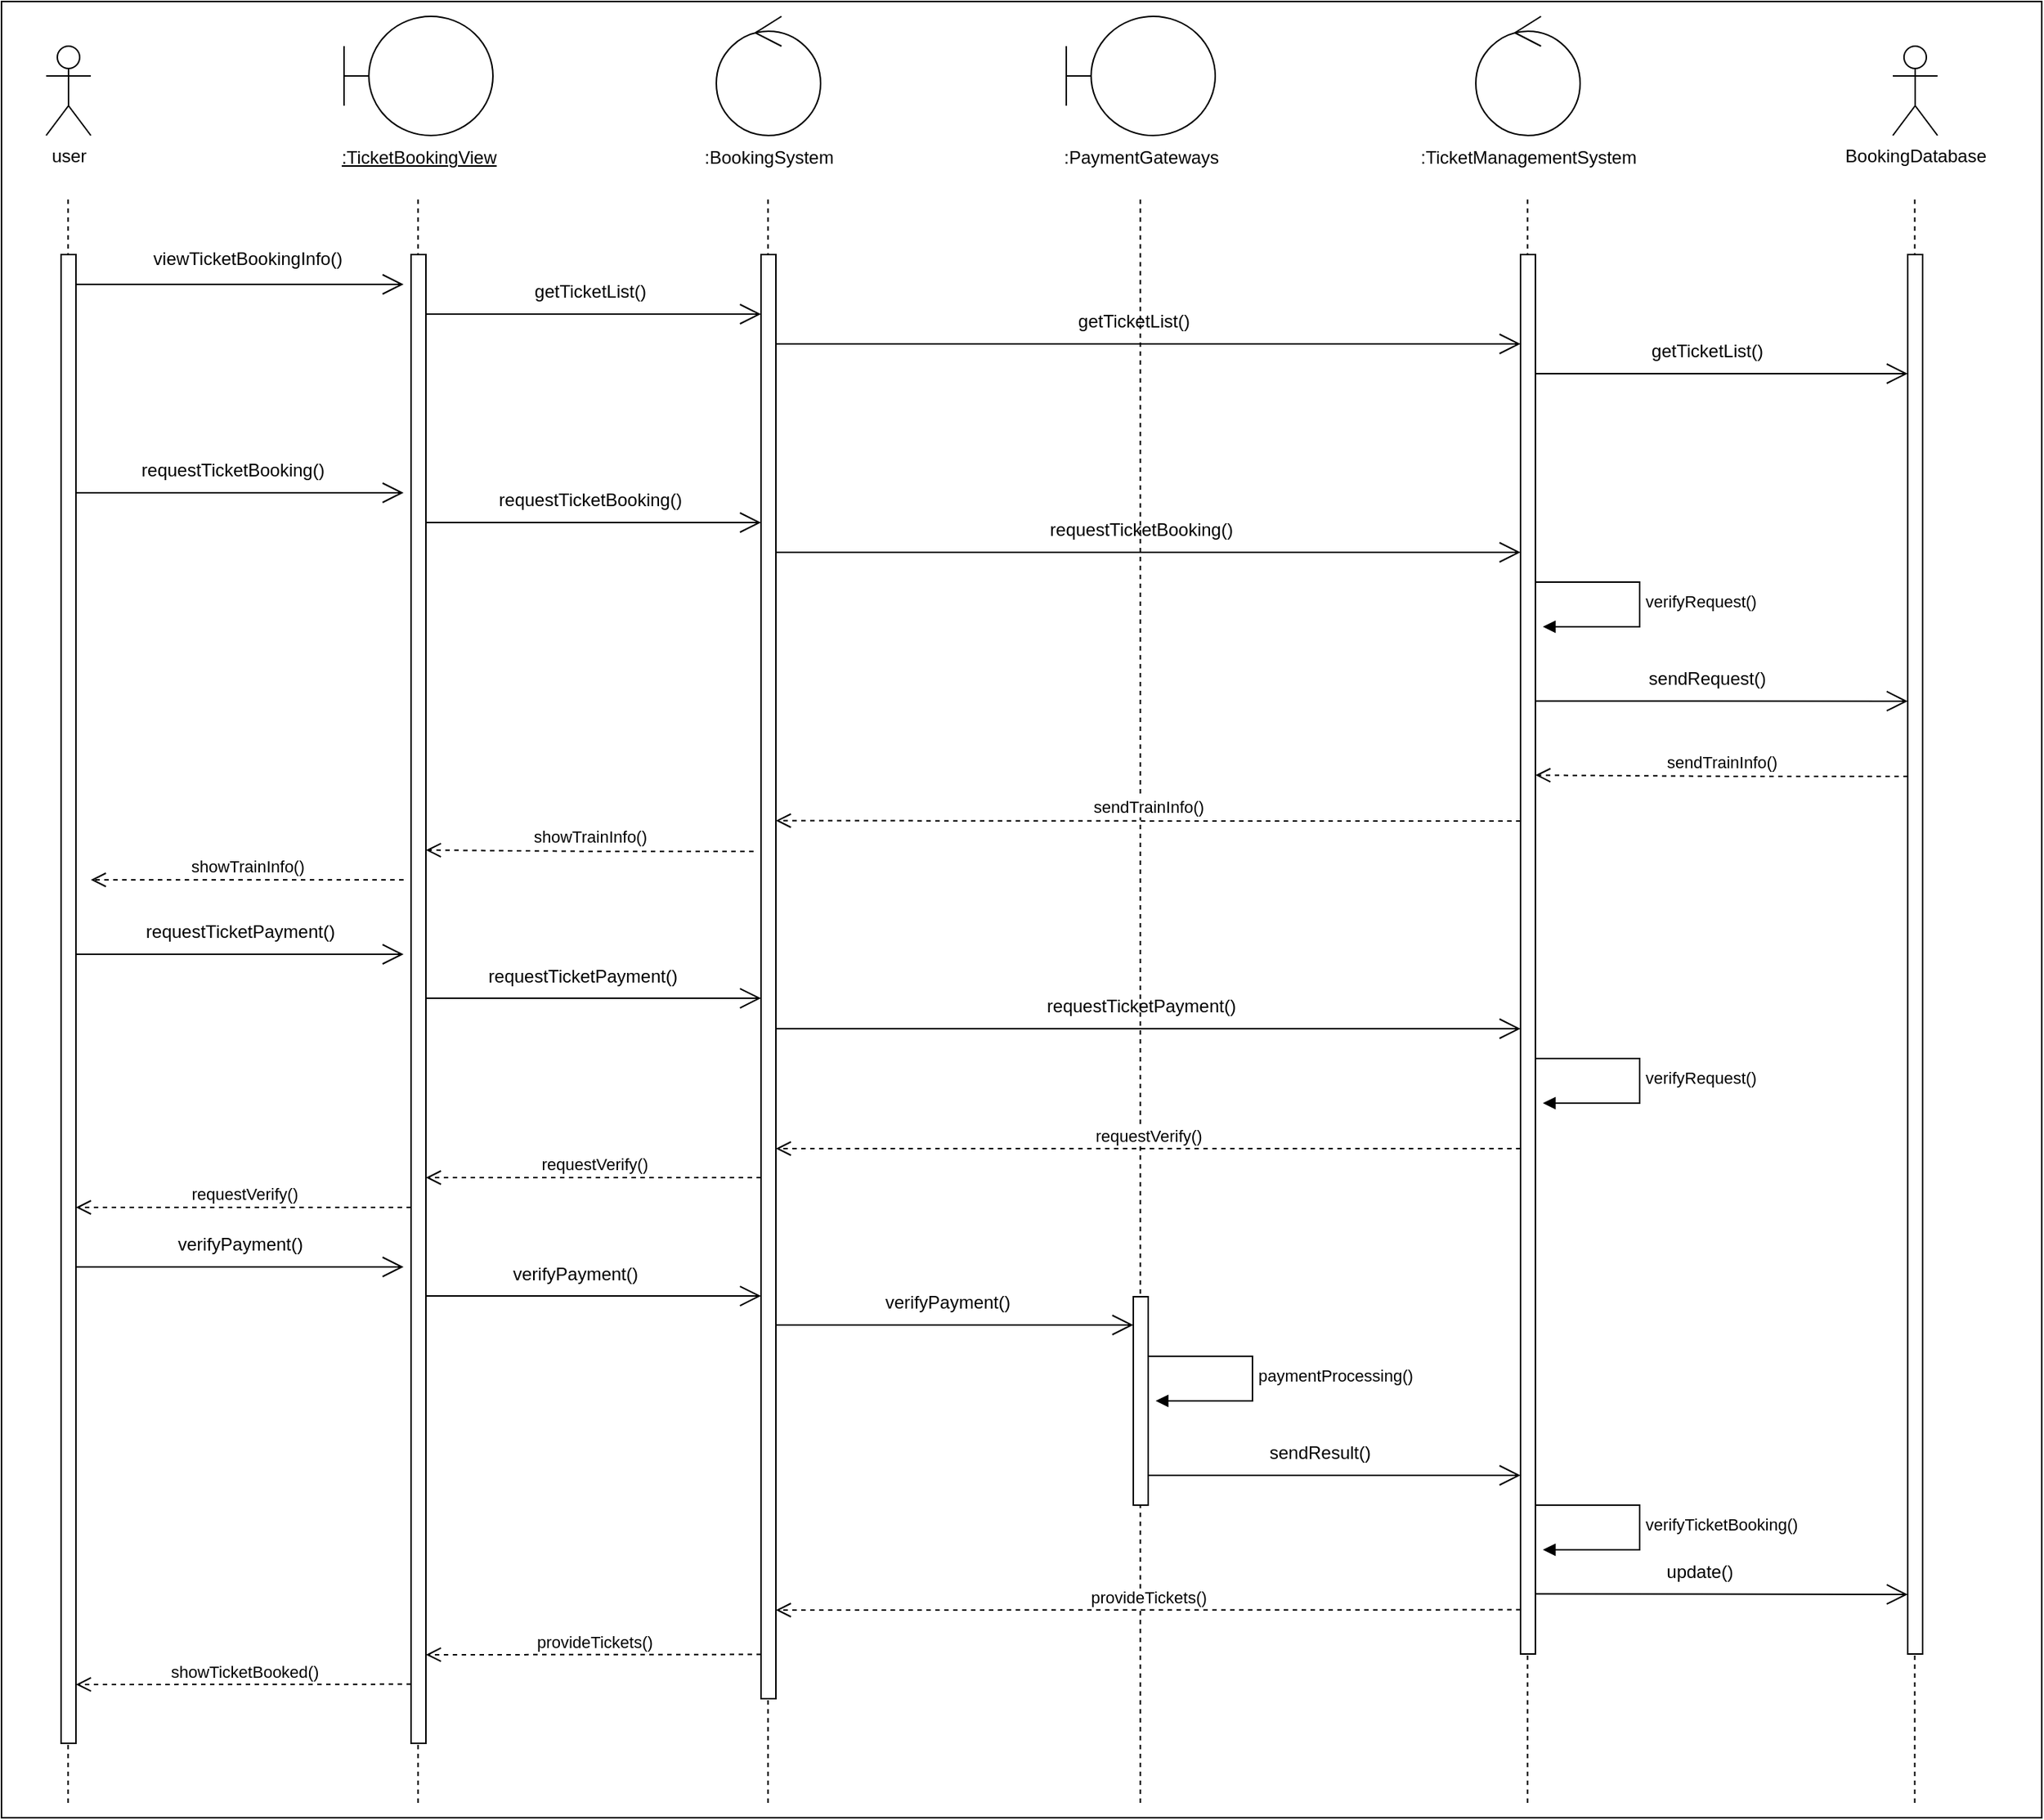 <mxfile version="21.6.8" type="device">
  <diagram name="Page-1" id="KmKncT3sNdJF3za34FLy">
    <mxGraphModel dx="1515" dy="1498" grid="1" gridSize="10" guides="1" tooltips="1" connect="1" arrows="1" fold="1" page="1" pageScale="1" pageWidth="827" pageHeight="1169" math="0" shadow="0">
      <root>
        <mxCell id="0" />
        <mxCell id="1" parent="0" />
        <mxCell id="vkMni4C84IbG8t9K3wJK-81" value="" style="rounded=0;whiteSpace=wrap;html=1;" vertex="1" parent="1">
          <mxGeometry x="10" y="310" width="1370" height="1220" as="geometry" />
        </mxCell>
        <mxCell id="vkMni4C84IbG8t9K3wJK-80" value="" style="endArrow=none;dashed=1;html=1;rounded=0;" edge="1" parent="1">
          <mxGeometry width="50" height="50" relative="1" as="geometry">
            <mxPoint x="1294.72" y="1520" as="sourcePoint" />
            <mxPoint x="1294.72" y="440" as="targetPoint" />
          </mxGeometry>
        </mxCell>
        <mxCell id="vkMni4C84IbG8t9K3wJK-79" value="" style="endArrow=none;dashed=1;html=1;rounded=0;" edge="1" parent="1">
          <mxGeometry width="50" height="50" relative="1" as="geometry">
            <mxPoint x="1034.72" y="1520" as="sourcePoint" />
            <mxPoint x="1034.72" y="440" as="targetPoint" />
          </mxGeometry>
        </mxCell>
        <mxCell id="vkMni4C84IbG8t9K3wJK-78" value="" style="endArrow=none;dashed=1;html=1;rounded=0;" edge="1" parent="1">
          <mxGeometry width="50" height="50" relative="1" as="geometry">
            <mxPoint x="774.72" y="1520" as="sourcePoint" />
            <mxPoint x="774.72" y="440" as="targetPoint" />
          </mxGeometry>
        </mxCell>
        <mxCell id="vkMni4C84IbG8t9K3wJK-77" value="" style="endArrow=none;dashed=1;html=1;rounded=0;" edge="1" parent="1">
          <mxGeometry width="50" height="50" relative="1" as="geometry">
            <mxPoint x="524.72" y="1520" as="sourcePoint" />
            <mxPoint x="524.72" y="440" as="targetPoint" />
          </mxGeometry>
        </mxCell>
        <mxCell id="vkMni4C84IbG8t9K3wJK-76" value="" style="endArrow=none;dashed=1;html=1;rounded=0;" edge="1" parent="1">
          <mxGeometry width="50" height="50" relative="1" as="geometry">
            <mxPoint x="289.72" y="1520" as="sourcePoint" />
            <mxPoint x="289.72" y="440" as="targetPoint" />
          </mxGeometry>
        </mxCell>
        <mxCell id="vkMni4C84IbG8t9K3wJK-75" value="" style="endArrow=none;dashed=1;html=1;rounded=0;" edge="1" parent="1">
          <mxGeometry width="50" height="50" relative="1" as="geometry">
            <mxPoint x="54.72" y="1520" as="sourcePoint" />
            <mxPoint x="54.72" y="440" as="targetPoint" />
          </mxGeometry>
        </mxCell>
        <mxCell id="vkMni4C84IbG8t9K3wJK-4" value="user" style="shape=umlActor;verticalLabelPosition=bottom;verticalAlign=top;html=1;outlineConnect=0;" vertex="1" parent="1">
          <mxGeometry x="40" y="340" width="30" height="60" as="geometry" />
        </mxCell>
        <mxCell id="vkMni4C84IbG8t9K3wJK-5" value="" style="shape=umlBoundary;whiteSpace=wrap;html=1;" vertex="1" parent="1">
          <mxGeometry x="240" y="320" width="100" height="80" as="geometry" />
        </mxCell>
        <mxCell id="vkMni4C84IbG8t9K3wJK-6" value=":TicketBookingView" style="text;html=1;align=center;verticalAlign=middle;resizable=0;points=[];autosize=1;strokeColor=none;fillColor=none;fontStyle=4" vertex="1" parent="1">
          <mxGeometry x="225" y="400" width="130" height="30" as="geometry" />
        </mxCell>
        <mxCell id="vkMni4C84IbG8t9K3wJK-9" value="" style="shape=umlBoundary;whiteSpace=wrap;html=1;" vertex="1" parent="1">
          <mxGeometry x="725" y="320" width="100" height="80" as="geometry" />
        </mxCell>
        <mxCell id="vkMni4C84IbG8t9K3wJK-10" value=":PaymentGateways" style="text;html=1;align=center;verticalAlign=middle;resizable=0;points=[];autosize=1;strokeColor=none;fillColor=none;" vertex="1" parent="1">
          <mxGeometry x="710" y="400" width="130" height="30" as="geometry" />
        </mxCell>
        <mxCell id="vkMni4C84IbG8t9K3wJK-11" value="" style="ellipse;shape=umlControl;whiteSpace=wrap;html=1;" vertex="1" parent="1">
          <mxGeometry x="490" y="320" width="70" height="80" as="geometry" />
        </mxCell>
        <mxCell id="vkMni4C84IbG8t9K3wJK-12" value=":BookingSystem" style="text;html=1;align=center;verticalAlign=middle;resizable=0;points=[];autosize=1;strokeColor=none;fillColor=none;" vertex="1" parent="1">
          <mxGeometry x="470" y="400" width="110" height="30" as="geometry" />
        </mxCell>
        <mxCell id="vkMni4C84IbG8t9K3wJK-13" value="" style="ellipse;shape=umlControl;whiteSpace=wrap;html=1;" vertex="1" parent="1">
          <mxGeometry x="1000" y="320" width="70" height="80" as="geometry" />
        </mxCell>
        <mxCell id="vkMni4C84IbG8t9K3wJK-14" value=":TicketManagementSystem" style="text;html=1;align=center;verticalAlign=middle;resizable=0;points=[];autosize=1;strokeColor=none;fillColor=none;" vertex="1" parent="1">
          <mxGeometry x="950" y="400" width="170" height="30" as="geometry" />
        </mxCell>
        <mxCell id="vkMni4C84IbG8t9K3wJK-15" value="BookingDatabase" style="shape=umlActor;verticalLabelPosition=bottom;verticalAlign=top;html=1;" vertex="1" parent="1">
          <mxGeometry x="1280" y="340" width="30" height="60" as="geometry" />
        </mxCell>
        <mxCell id="vkMni4C84IbG8t9K3wJK-16" value="" style="html=1;points=[];perimeter=orthogonalPerimeter;outlineConnect=0;targetShapes=umlLifeline;portConstraint=eastwest;newEdgeStyle={&quot;edgeStyle&quot;:&quot;elbowEdgeStyle&quot;,&quot;elbow&quot;:&quot;vertical&quot;,&quot;curved&quot;:0,&quot;rounded&quot;:0};" vertex="1" parent="1">
          <mxGeometry x="50" y="480" width="10" height="1000" as="geometry" />
        </mxCell>
        <mxCell id="vkMni4C84IbG8t9K3wJK-17" value="" style="html=1;points=[];perimeter=orthogonalPerimeter;outlineConnect=0;targetShapes=umlLifeline;portConstraint=eastwest;newEdgeStyle={&quot;edgeStyle&quot;:&quot;elbowEdgeStyle&quot;,&quot;elbow&quot;:&quot;vertical&quot;,&quot;curved&quot;:0,&quot;rounded&quot;:0};" vertex="1" parent="1">
          <mxGeometry x="285" y="480" width="10" height="1000" as="geometry" />
        </mxCell>
        <mxCell id="vkMni4C84IbG8t9K3wJK-18" value="" style="html=1;points=[];perimeter=orthogonalPerimeter;outlineConnect=0;targetShapes=umlLifeline;portConstraint=eastwest;newEdgeStyle={&quot;edgeStyle&quot;:&quot;elbowEdgeStyle&quot;,&quot;elbow&quot;:&quot;vertical&quot;,&quot;curved&quot;:0,&quot;rounded&quot;:0};" vertex="1" parent="1">
          <mxGeometry x="520" y="480" width="10" height="970" as="geometry" />
        </mxCell>
        <mxCell id="vkMni4C84IbG8t9K3wJK-19" value="" style="html=1;points=[];perimeter=orthogonalPerimeter;outlineConnect=0;targetShapes=umlLifeline;portConstraint=eastwest;newEdgeStyle={&quot;edgeStyle&quot;:&quot;elbowEdgeStyle&quot;,&quot;elbow&quot;:&quot;vertical&quot;,&quot;curved&quot;:0,&quot;rounded&quot;:0};" vertex="1" parent="1">
          <mxGeometry x="770" y="1180" width="10" height="140" as="geometry" />
        </mxCell>
        <mxCell id="vkMni4C84IbG8t9K3wJK-20" value="" style="html=1;points=[];perimeter=orthogonalPerimeter;outlineConnect=0;targetShapes=umlLifeline;portConstraint=eastwest;newEdgeStyle={&quot;edgeStyle&quot;:&quot;elbowEdgeStyle&quot;,&quot;elbow&quot;:&quot;vertical&quot;,&quot;curved&quot;:0,&quot;rounded&quot;:0};" vertex="1" parent="1">
          <mxGeometry x="1030" y="480" width="10" height="940" as="geometry" />
        </mxCell>
        <mxCell id="vkMni4C84IbG8t9K3wJK-21" value="" style="html=1;points=[];perimeter=orthogonalPerimeter;outlineConnect=0;targetShapes=umlLifeline;portConstraint=eastwest;newEdgeStyle={&quot;edgeStyle&quot;:&quot;elbowEdgeStyle&quot;,&quot;elbow&quot;:&quot;vertical&quot;,&quot;curved&quot;:0,&quot;rounded&quot;:0};" vertex="1" parent="1">
          <mxGeometry x="1290" y="480" width="10" height="940" as="geometry" />
        </mxCell>
        <mxCell id="vkMni4C84IbG8t9K3wJK-22" value="" style="endArrow=open;endFill=1;endSize=12;html=1;rounded=0;" edge="1" parent="1" source="vkMni4C84IbG8t9K3wJK-16">
          <mxGeometry width="160" relative="1" as="geometry">
            <mxPoint x="70" y="500" as="sourcePoint" />
            <mxPoint x="280" y="500" as="targetPoint" />
          </mxGeometry>
        </mxCell>
        <mxCell id="vkMni4C84IbG8t9K3wJK-23" value="viewTicketBookingInfo()" style="text;html=1;align=center;verticalAlign=middle;resizable=0;points=[];autosize=1;strokeColor=none;fillColor=none;" vertex="1" parent="1">
          <mxGeometry x="100" y="468" width="150" height="30" as="geometry" />
        </mxCell>
        <mxCell id="vkMni4C84IbG8t9K3wJK-24" value="" style="endArrow=open;endFill=1;endSize=12;html=1;rounded=0;" edge="1" parent="1" source="vkMni4C84IbG8t9K3wJK-17">
          <mxGeometry width="160" relative="1" as="geometry">
            <mxPoint x="320" y="520" as="sourcePoint" />
            <mxPoint x="520" y="520" as="targetPoint" />
          </mxGeometry>
        </mxCell>
        <mxCell id="vkMni4C84IbG8t9K3wJK-25" value="getTicketList()" style="text;html=1;align=center;verticalAlign=middle;resizable=0;points=[];autosize=1;strokeColor=none;fillColor=none;" vertex="1" parent="1">
          <mxGeometry x="355" y="490" width="100" height="30" as="geometry" />
        </mxCell>
        <mxCell id="vkMni4C84IbG8t9K3wJK-26" value="" style="endArrow=open;endFill=1;endSize=12;html=1;rounded=0;" edge="1" parent="1" source="vkMni4C84IbG8t9K3wJK-18">
          <mxGeometry width="160" relative="1" as="geometry">
            <mxPoint x="550" y="540" as="sourcePoint" />
            <mxPoint x="1030" y="540" as="targetPoint" />
          </mxGeometry>
        </mxCell>
        <mxCell id="vkMni4C84IbG8t9K3wJK-27" value="getTicketList()" style="text;html=1;align=center;verticalAlign=middle;resizable=0;points=[];autosize=1;strokeColor=none;fillColor=none;" vertex="1" parent="1">
          <mxGeometry x="720" y="510" width="100" height="30" as="geometry" />
        </mxCell>
        <mxCell id="vkMni4C84IbG8t9K3wJK-28" value="" style="endArrow=open;endFill=1;endSize=12;html=1;rounded=0;" edge="1" parent="1" source="vkMni4C84IbG8t9K3wJK-20">
          <mxGeometry width="160" relative="1" as="geometry">
            <mxPoint x="1090" y="560" as="sourcePoint" />
            <mxPoint x="1290" y="560" as="targetPoint" />
          </mxGeometry>
        </mxCell>
        <mxCell id="vkMni4C84IbG8t9K3wJK-29" value="getTicketList()" style="text;html=1;align=center;verticalAlign=middle;resizable=0;points=[];autosize=1;strokeColor=none;fillColor=none;" vertex="1" parent="1">
          <mxGeometry x="1105" y="530" width="100" height="30" as="geometry" />
        </mxCell>
        <mxCell id="vkMni4C84IbG8t9K3wJK-31" value="" style="endArrow=open;endFill=1;endSize=12;html=1;rounded=0;" edge="1" parent="1" source="vkMni4C84IbG8t9K3wJK-16">
          <mxGeometry width="160" relative="1" as="geometry">
            <mxPoint x="70" y="640" as="sourcePoint" />
            <mxPoint x="280" y="640" as="targetPoint" />
          </mxGeometry>
        </mxCell>
        <mxCell id="vkMni4C84IbG8t9K3wJK-32" value="requestTicketBooking()" style="text;html=1;align=center;verticalAlign=middle;resizable=0;points=[];autosize=1;strokeColor=none;fillColor=none;" vertex="1" parent="1">
          <mxGeometry x="90" y="610" width="150" height="30" as="geometry" />
        </mxCell>
        <mxCell id="vkMni4C84IbG8t9K3wJK-33" value="" style="endArrow=open;endFill=1;endSize=12;html=1;rounded=0;" edge="1" parent="1" source="vkMni4C84IbG8t9K3wJK-17">
          <mxGeometry width="160" relative="1" as="geometry">
            <mxPoint x="320" y="660" as="sourcePoint" />
            <mxPoint x="520" y="660" as="targetPoint" />
          </mxGeometry>
        </mxCell>
        <mxCell id="vkMni4C84IbG8t9K3wJK-34" value="requestTicketBooking()" style="text;html=1;align=center;verticalAlign=middle;resizable=0;points=[];autosize=1;strokeColor=none;fillColor=none;" vertex="1" parent="1">
          <mxGeometry x="330" y="630" width="150" height="30" as="geometry" />
        </mxCell>
        <mxCell id="vkMni4C84IbG8t9K3wJK-35" value="" style="endArrow=open;endFill=1;endSize=12;html=1;rounded=0;" edge="1" parent="1" source="vkMni4C84IbG8t9K3wJK-18">
          <mxGeometry width="160" relative="1" as="geometry">
            <mxPoint x="550" y="680" as="sourcePoint" />
            <mxPoint x="1030" y="680" as="targetPoint" />
          </mxGeometry>
        </mxCell>
        <mxCell id="vkMni4C84IbG8t9K3wJK-36" value="requestTicketBooking()" style="text;html=1;align=center;verticalAlign=middle;resizable=0;points=[];autosize=1;strokeColor=none;fillColor=none;" vertex="1" parent="1">
          <mxGeometry x="700" y="650" width="150" height="30" as="geometry" />
        </mxCell>
        <mxCell id="vkMni4C84IbG8t9K3wJK-40" value="verifyRequest()" style="html=1;align=left;spacingLeft=2;endArrow=block;rounded=0;edgeStyle=orthogonalEdgeStyle;curved=0;rounded=0;" edge="1" parent="1">
          <mxGeometry relative="1" as="geometry">
            <mxPoint x="1040" y="700" as="sourcePoint" />
            <Array as="points">
              <mxPoint x="1110" y="700" />
              <mxPoint x="1110" y="730" />
            </Array>
            <mxPoint x="1045" y="730" as="targetPoint" />
          </mxGeometry>
        </mxCell>
        <mxCell id="vkMni4C84IbG8t9K3wJK-41" value="" style="endArrow=open;endFill=1;endSize=12;html=1;rounded=0;exitX=1;exitY=0.319;exitDx=0;exitDy=0;exitPerimeter=0;" edge="1" parent="1" source="vkMni4C84IbG8t9K3wJK-20">
          <mxGeometry width="160" relative="1" as="geometry">
            <mxPoint x="1090" y="780" as="sourcePoint" />
            <mxPoint x="1290" y="780" as="targetPoint" />
          </mxGeometry>
        </mxCell>
        <mxCell id="vkMni4C84IbG8t9K3wJK-42" value="sendRequest()" style="text;html=1;align=center;verticalAlign=middle;resizable=0;points=[];autosize=1;strokeColor=none;fillColor=none;" vertex="1" parent="1">
          <mxGeometry x="1105" y="750" width="100" height="30" as="geometry" />
        </mxCell>
        <mxCell id="vkMni4C84IbG8t9K3wJK-43" value="sendTrainInfo()" style="html=1;verticalAlign=bottom;endArrow=open;dashed=1;endSize=8;edgeStyle=elbowEdgeStyle;elbow=horizontal;curved=0;rounded=0;entryX=1;entryY=0.372;entryDx=0;entryDy=0;entryPerimeter=0;" edge="1" parent="1" target="vkMni4C84IbG8t9K3wJK-20">
          <mxGeometry relative="1" as="geometry">
            <mxPoint x="1290" y="830.44" as="sourcePoint" />
            <mxPoint x="1059" y="830" as="targetPoint" />
          </mxGeometry>
        </mxCell>
        <mxCell id="vkMni4C84IbG8t9K3wJK-44" value="sendTrainInfo()" style="html=1;verticalAlign=bottom;endArrow=open;dashed=1;endSize=8;edgeStyle=elbowEdgeStyle;elbow=horizontal;curved=0;rounded=0;entryX=1;entryY=0.392;entryDx=0;entryDy=0;entryPerimeter=0;" edge="1" parent="1" target="vkMni4C84IbG8t9K3wJK-18">
          <mxGeometry relative="1" as="geometry">
            <mxPoint x="1030" y="860.44" as="sourcePoint" />
            <mxPoint x="559" y="860" as="targetPoint" />
          </mxGeometry>
        </mxCell>
        <mxCell id="vkMni4C84IbG8t9K3wJK-45" value="showTrainInfo()" style="html=1;verticalAlign=bottom;endArrow=open;dashed=1;endSize=8;edgeStyle=elbowEdgeStyle;elbow=horizontal;curved=0;rounded=0;" edge="1" parent="1">
          <mxGeometry relative="1" as="geometry">
            <mxPoint x="515" y="880.88" as="sourcePoint" />
            <mxPoint x="295" y="880" as="targetPoint" />
          </mxGeometry>
        </mxCell>
        <mxCell id="vkMni4C84IbG8t9K3wJK-47" value="showTrainInfo()" style="html=1;verticalAlign=bottom;endArrow=open;dashed=1;endSize=8;edgeStyle=elbowEdgeStyle;elbow=horizontal;curved=0;rounded=0;" edge="1" parent="1">
          <mxGeometry relative="1" as="geometry">
            <mxPoint x="280" y="900" as="sourcePoint" />
            <mxPoint x="70" y="900" as="targetPoint" />
          </mxGeometry>
        </mxCell>
        <mxCell id="vkMni4C84IbG8t9K3wJK-48" value="" style="endArrow=open;endFill=1;endSize=12;html=1;rounded=0;" edge="1" parent="1" source="vkMni4C84IbG8t9K3wJK-16">
          <mxGeometry width="160" relative="1" as="geometry">
            <mxPoint x="75" y="950" as="sourcePoint" />
            <mxPoint x="280" y="950" as="targetPoint" />
          </mxGeometry>
        </mxCell>
        <mxCell id="vkMni4C84IbG8t9K3wJK-49" value="requestTicketPayment()" style="text;html=1;align=center;verticalAlign=middle;resizable=0;points=[];autosize=1;strokeColor=none;fillColor=none;" vertex="1" parent="1">
          <mxGeometry x="95" y="920" width="150" height="30" as="geometry" />
        </mxCell>
        <mxCell id="vkMni4C84IbG8t9K3wJK-50" value="" style="endArrow=open;endFill=1;endSize=12;html=1;rounded=0;" edge="1" parent="1" source="vkMni4C84IbG8t9K3wJK-17">
          <mxGeometry width="160" relative="1" as="geometry">
            <mxPoint x="300" y="980" as="sourcePoint" />
            <mxPoint x="520" y="979.52" as="targetPoint" />
          </mxGeometry>
        </mxCell>
        <mxCell id="vkMni4C84IbG8t9K3wJK-51" value="requestTicketPayment()" style="text;html=1;align=center;verticalAlign=middle;resizable=0;points=[];autosize=1;strokeColor=none;fillColor=none;" vertex="1" parent="1">
          <mxGeometry x="325" y="950" width="150" height="30" as="geometry" />
        </mxCell>
        <mxCell id="vkMni4C84IbG8t9K3wJK-52" value="" style="endArrow=open;endFill=1;endSize=12;html=1;rounded=0;" edge="1" parent="1" source="vkMni4C84IbG8t9K3wJK-18">
          <mxGeometry width="160" relative="1" as="geometry">
            <mxPoint x="560" y="1000" as="sourcePoint" />
            <mxPoint x="1030" y="1000" as="targetPoint" />
          </mxGeometry>
        </mxCell>
        <mxCell id="vkMni4C84IbG8t9K3wJK-53" value="requestTicketPayment()" style="text;html=1;align=center;verticalAlign=middle;resizable=0;points=[];autosize=1;strokeColor=none;fillColor=none;" vertex="1" parent="1">
          <mxGeometry x="700" y="970" width="150" height="30" as="geometry" />
        </mxCell>
        <mxCell id="vkMni4C84IbG8t9K3wJK-54" value="verifyRequest()" style="html=1;align=left;spacingLeft=2;endArrow=block;rounded=0;edgeStyle=orthogonalEdgeStyle;curved=0;rounded=0;" edge="1" parent="1">
          <mxGeometry relative="1" as="geometry">
            <mxPoint x="1040" y="1020" as="sourcePoint" />
            <Array as="points">
              <mxPoint x="1110" y="1020" />
              <mxPoint x="1110" y="1050" />
            </Array>
            <mxPoint x="1045" y="1050" as="targetPoint" />
          </mxGeometry>
        </mxCell>
        <mxCell id="vkMni4C84IbG8t9K3wJK-55" value="requestVerify()" style="html=1;verticalAlign=bottom;endArrow=open;dashed=1;endSize=8;edgeStyle=elbowEdgeStyle;elbow=vertical;curved=0;rounded=0;" edge="1" parent="1" target="vkMni4C84IbG8t9K3wJK-18">
          <mxGeometry relative="1" as="geometry">
            <mxPoint x="1030" y="1080.44" as="sourcePoint" />
            <mxPoint x="569" y="1080" as="targetPoint" />
          </mxGeometry>
        </mxCell>
        <mxCell id="vkMni4C84IbG8t9K3wJK-56" value="requestVerify()" style="html=1;verticalAlign=bottom;endArrow=open;dashed=1;endSize=8;edgeStyle=elbowEdgeStyle;elbow=vertical;curved=0;rounded=0;" edge="1" parent="1" source="vkMni4C84IbG8t9K3wJK-18">
          <mxGeometry relative="1" as="geometry">
            <mxPoint x="495" y="1100" as="sourcePoint" />
            <mxPoint x="295" y="1100" as="targetPoint" />
          </mxGeometry>
        </mxCell>
        <mxCell id="vkMni4C84IbG8t9K3wJK-57" value="requestVerify()" style="html=1;verticalAlign=bottom;endArrow=open;dashed=1;endSize=8;edgeStyle=elbowEdgeStyle;elbow=vertical;curved=0;rounded=0;" edge="1" parent="1" source="vkMni4C84IbG8t9K3wJK-17">
          <mxGeometry relative="1" as="geometry">
            <mxPoint x="270" y="1120" as="sourcePoint" />
            <mxPoint x="60" y="1120" as="targetPoint" />
            <Array as="points">
              <mxPoint x="75" y="1120" />
            </Array>
          </mxGeometry>
        </mxCell>
        <mxCell id="vkMni4C84IbG8t9K3wJK-58" value="" style="endArrow=open;endFill=1;endSize=12;html=1;rounded=0;" edge="1" parent="1" source="vkMni4C84IbG8t9K3wJK-16">
          <mxGeometry width="160" relative="1" as="geometry">
            <mxPoint x="75" y="1160" as="sourcePoint" />
            <mxPoint x="280" y="1160" as="targetPoint" />
          </mxGeometry>
        </mxCell>
        <mxCell id="vkMni4C84IbG8t9K3wJK-59" value="verifyPayment()" style="text;html=1;align=center;verticalAlign=middle;resizable=0;points=[];autosize=1;strokeColor=none;fillColor=none;" vertex="1" parent="1">
          <mxGeometry x="115" y="1130" width="110" height="30" as="geometry" />
        </mxCell>
        <mxCell id="vkMni4C84IbG8t9K3wJK-60" value="" style="endArrow=open;endFill=1;endSize=12;html=1;rounded=0;" edge="1" parent="1" source="vkMni4C84IbG8t9K3wJK-17">
          <mxGeometry width="160" relative="1" as="geometry">
            <mxPoint x="320" y="1179.52" as="sourcePoint" />
            <mxPoint x="520" y="1179.52" as="targetPoint" />
          </mxGeometry>
        </mxCell>
        <mxCell id="vkMni4C84IbG8t9K3wJK-61" value="verifyPayment()" style="text;html=1;align=center;verticalAlign=middle;resizable=0;points=[];autosize=1;strokeColor=none;fillColor=none;" vertex="1" parent="1">
          <mxGeometry x="340" y="1150" width="110" height="30" as="geometry" />
        </mxCell>
        <mxCell id="vkMni4C84IbG8t9K3wJK-62" value="" style="endArrow=open;endFill=1;endSize=12;html=1;rounded=0;" edge="1" parent="1" source="vkMni4C84IbG8t9K3wJK-18">
          <mxGeometry width="160" relative="1" as="geometry">
            <mxPoint x="570" y="1199" as="sourcePoint" />
            <mxPoint x="770" y="1199" as="targetPoint" />
          </mxGeometry>
        </mxCell>
        <mxCell id="vkMni4C84IbG8t9K3wJK-63" value="verifyPayment()" style="text;html=1;align=center;verticalAlign=middle;resizable=0;points=[];autosize=1;strokeColor=none;fillColor=none;" vertex="1" parent="1">
          <mxGeometry x="590" y="1169" width="110" height="30" as="geometry" />
        </mxCell>
        <mxCell id="vkMni4C84IbG8t9K3wJK-64" value="paymentProcessing()" style="html=1;align=left;spacingLeft=2;endArrow=block;rounded=0;edgeStyle=orthogonalEdgeStyle;curved=0;rounded=0;" edge="1" parent="1">
          <mxGeometry relative="1" as="geometry">
            <mxPoint x="780" y="1220" as="sourcePoint" />
            <Array as="points">
              <mxPoint x="850" y="1220" />
              <mxPoint x="850" y="1250" />
            </Array>
            <mxPoint x="785" y="1250" as="targetPoint" />
          </mxGeometry>
        </mxCell>
        <mxCell id="vkMni4C84IbG8t9K3wJK-65" value="" style="endArrow=open;endFill=1;endSize=12;html=1;rounded=0;" edge="1" parent="1" source="vkMni4C84IbG8t9K3wJK-19">
          <mxGeometry width="160" relative="1" as="geometry">
            <mxPoint x="830" y="1300" as="sourcePoint" />
            <mxPoint x="1030" y="1300" as="targetPoint" />
          </mxGeometry>
        </mxCell>
        <mxCell id="vkMni4C84IbG8t9K3wJK-66" value="sendResult()" style="text;html=1;align=center;verticalAlign=middle;resizable=0;points=[];autosize=1;strokeColor=none;fillColor=none;" vertex="1" parent="1">
          <mxGeometry x="850" y="1270" width="90" height="30" as="geometry" />
        </mxCell>
        <mxCell id="vkMni4C84IbG8t9K3wJK-67" value="verifyTicketBooking()" style="html=1;align=left;spacingLeft=2;endArrow=block;rounded=0;edgeStyle=orthogonalEdgeStyle;curved=0;rounded=0;" edge="1" parent="1">
          <mxGeometry relative="1" as="geometry">
            <mxPoint x="1040" y="1320" as="sourcePoint" />
            <Array as="points">
              <mxPoint x="1110" y="1320" />
              <mxPoint x="1110" y="1350" />
            </Array>
            <mxPoint x="1045" y="1350" as="targetPoint" />
          </mxGeometry>
        </mxCell>
        <mxCell id="vkMni4C84IbG8t9K3wJK-68" value="provideTickets()" style="html=1;verticalAlign=bottom;endArrow=open;dashed=1;endSize=8;edgeStyle=elbowEdgeStyle;elbow=vertical;curved=0;rounded=0;" edge="1" parent="1" target="vkMni4C84IbG8t9K3wJK-18">
          <mxGeometry relative="1" as="geometry">
            <mxPoint x="1030" y="1390.29" as="sourcePoint" />
            <mxPoint x="560" y="1390" as="targetPoint" />
          </mxGeometry>
        </mxCell>
        <mxCell id="vkMni4C84IbG8t9K3wJK-69" value="provideTickets()" style="html=1;verticalAlign=bottom;endArrow=open;dashed=1;endSize=8;edgeStyle=elbowEdgeStyle;elbow=vertical;curved=0;rounded=0;" edge="1" parent="1" target="vkMni4C84IbG8t9K3wJK-17">
          <mxGeometry relative="1" as="geometry">
            <mxPoint x="520" y="1420.29" as="sourcePoint" />
            <mxPoint x="320" y="1420" as="targetPoint" />
          </mxGeometry>
        </mxCell>
        <mxCell id="vkMni4C84IbG8t9K3wJK-70" value="showTicketBooked()" style="html=1;verticalAlign=bottom;endArrow=open;dashed=1;endSize=8;edgeStyle=elbowEdgeStyle;elbow=vertical;curved=0;rounded=0;" edge="1" parent="1" target="vkMni4C84IbG8t9K3wJK-16">
          <mxGeometry relative="1" as="geometry">
            <mxPoint x="285" y="1440.29" as="sourcePoint" />
            <mxPoint x="70" y="1440.238" as="targetPoint" />
          </mxGeometry>
        </mxCell>
        <mxCell id="vkMni4C84IbG8t9K3wJK-71" value="" style="endArrow=open;endFill=1;endSize=12;html=1;rounded=0;exitX=1;exitY=0.957;exitDx=0;exitDy=0;exitPerimeter=0;" edge="1" parent="1" source="vkMni4C84IbG8t9K3wJK-20">
          <mxGeometry width="160" relative="1" as="geometry">
            <mxPoint x="1090" y="1380" as="sourcePoint" />
            <mxPoint x="1290" y="1380" as="targetPoint" />
          </mxGeometry>
        </mxCell>
        <mxCell id="vkMni4C84IbG8t9K3wJK-72" value="update()" style="text;html=1;align=center;verticalAlign=middle;resizable=0;points=[];autosize=1;strokeColor=none;fillColor=none;" vertex="1" parent="1">
          <mxGeometry x="1115" y="1350" width="70" height="30" as="geometry" />
        </mxCell>
      </root>
    </mxGraphModel>
  </diagram>
</mxfile>
